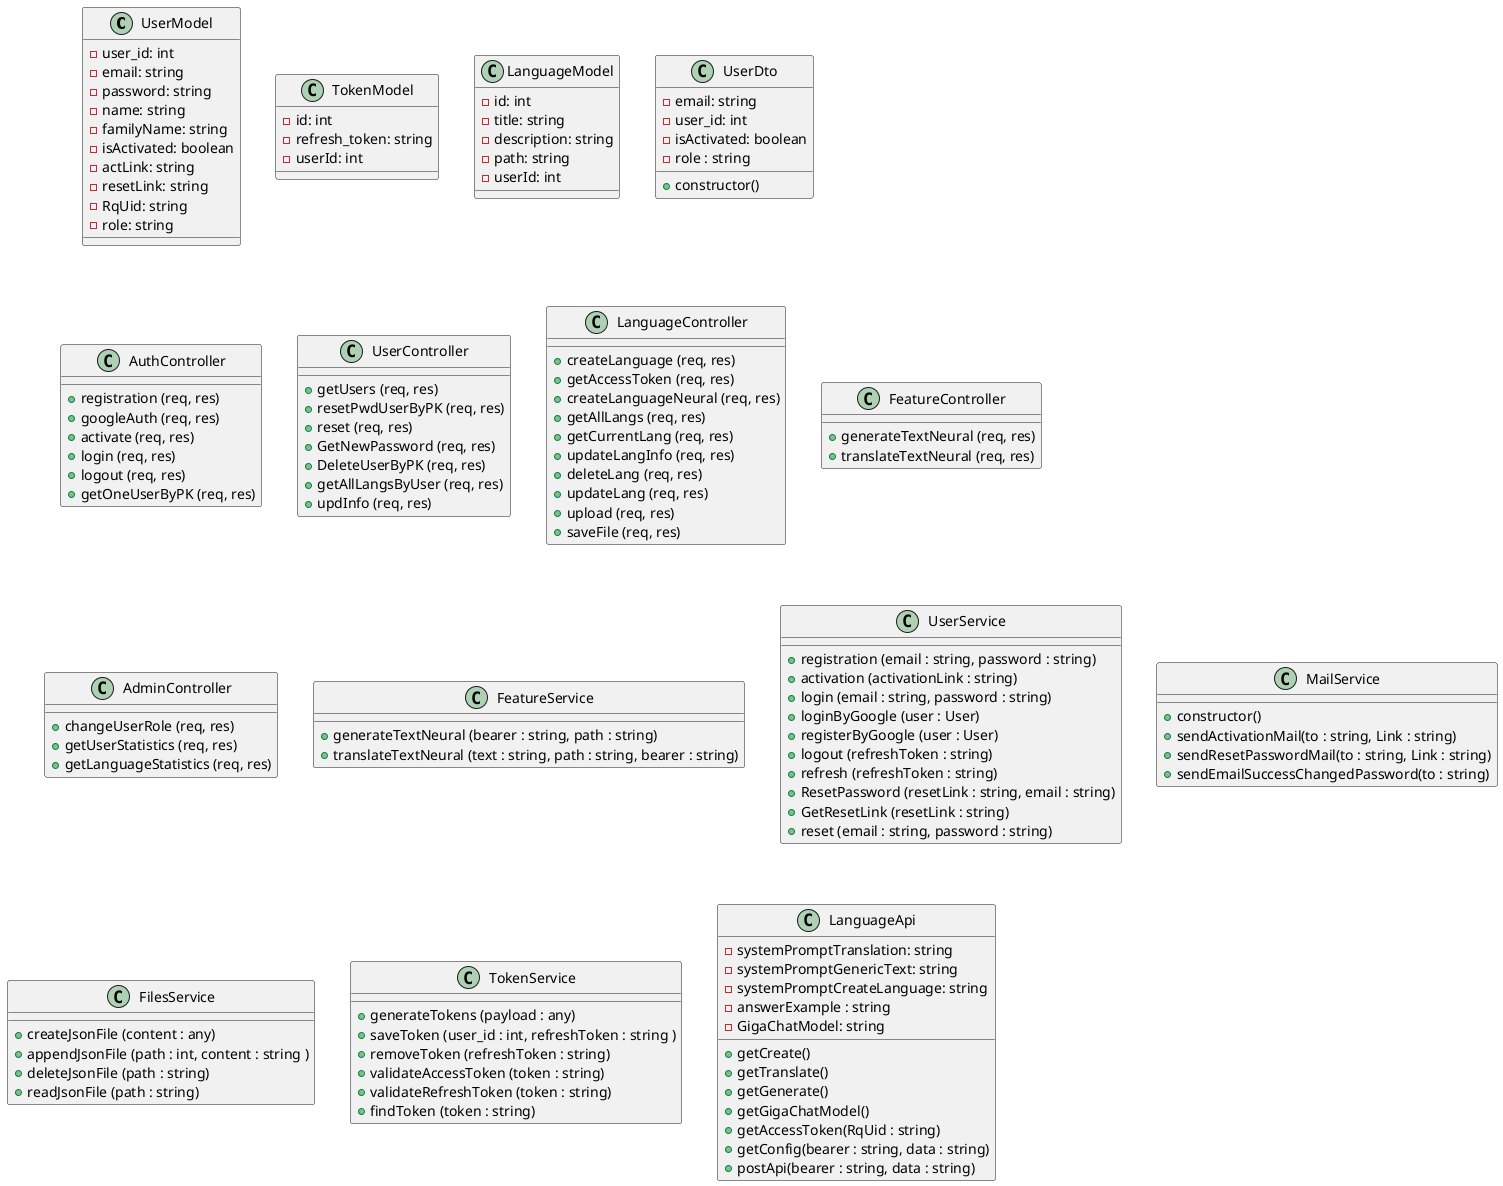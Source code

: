 @startuml ClassDiagramm
class UserModel{
-user_id: int
-email: string
-password: string
-name: string
-familyName: string
-isActivated: boolean
-actLink: string
-resetLink: string
-RqUid: string
-role: string
}
class TokenModel{
-id: int
-refresh_token: string
-userId: int
}
class LanguageModel{
-id: int
-title: string
-description: string
-path: string
-userId: int
}
class UserDto{
  -email: string
  -user_id: int
  -isActivated: boolean
  -role : string
  +constructor()
}

class AuthController{
+registration (req, res)
+googleAuth (req, res)
+activate (req, res)
+login (req, res)
+logout (req, res)
+getOneUserByPK (req, res)

}
class UserController{
+getUsers (req, res)
+resetPwdUserByPK (req, res)
+reset (req, res)
+GetNewPassword (req, res)
+DeleteUserByPK (req, res)
+getAllLangsByUser (req, res)
+updInfo (req, res)
}
class LanguageController{
+createLanguage (req, res)
+getAccessToken (req, res)
+createLanguageNeural (req, res)
+getAllLangs (req, res)
+getCurrentLang (req, res)
+updateLangInfo (req, res)
+deleteLang (req, res)
+updateLang (req, res)
+upload (req, res)
+saveFile (req, res)
}
class FeatureController{
+generateTextNeural (req, res)
+translateTextNeural (req, res)
}
class AdminController{
+changeUserRole (req, res)
+getUserStatistics (req, res)
+getLanguageStatistics (req, res)
}
class FeatureService{
+generateTextNeural (bearer : string, path : string)
+translateTextNeural (text : string, path : string, bearer : string)
}
class UserService{
+registration (email : string, password : string)
+activation (activationLink : string)
+login (email : string, password : string)
+loginByGoogle (user : User)
+registerByGoogle (user : User)
+logout (refreshToken : string) 
+refresh (refreshToken : string)
+ResetPassword (resetLink : string, email : string)
+GetResetLink (resetLink : string)
+reset (email : string, password : string)
}
class MailService{
+constructor()
+sendActivationMail(to : string, Link : string)
+sendResetPasswordMail(to : string, Link : string)
+sendEmailSuccessChangedPassword(to : string)
}
class FilesService{
+createJsonFile (content : any)
+appendJsonFile (path : int, content : string ) 
+deleteJsonFile (path : string)
+readJsonFile (path : string)

}
class TokenService{
+generateTokens (payload : any)
+saveToken (user_id : int, refreshToken : string ) 
+removeToken (refreshToken : string)
+validateAccessToken (token : string)
+validateRefreshToken (token : string)
+findToken (token : string)
}
class LanguageApi {
-systemPromptTranslation: string
-systemPromptGenericText: string
-systemPromptCreateLanguage: string
-answerExample : string
-GigaChatModel: string
+getCreate()
+getTranslate()
+getGenerate()
+getGigaChatModel()
+getAccessToken(RqUid : string)
+getConfig(bearer : string, data : string)
+postApi(bearer : string, data : string)


}

